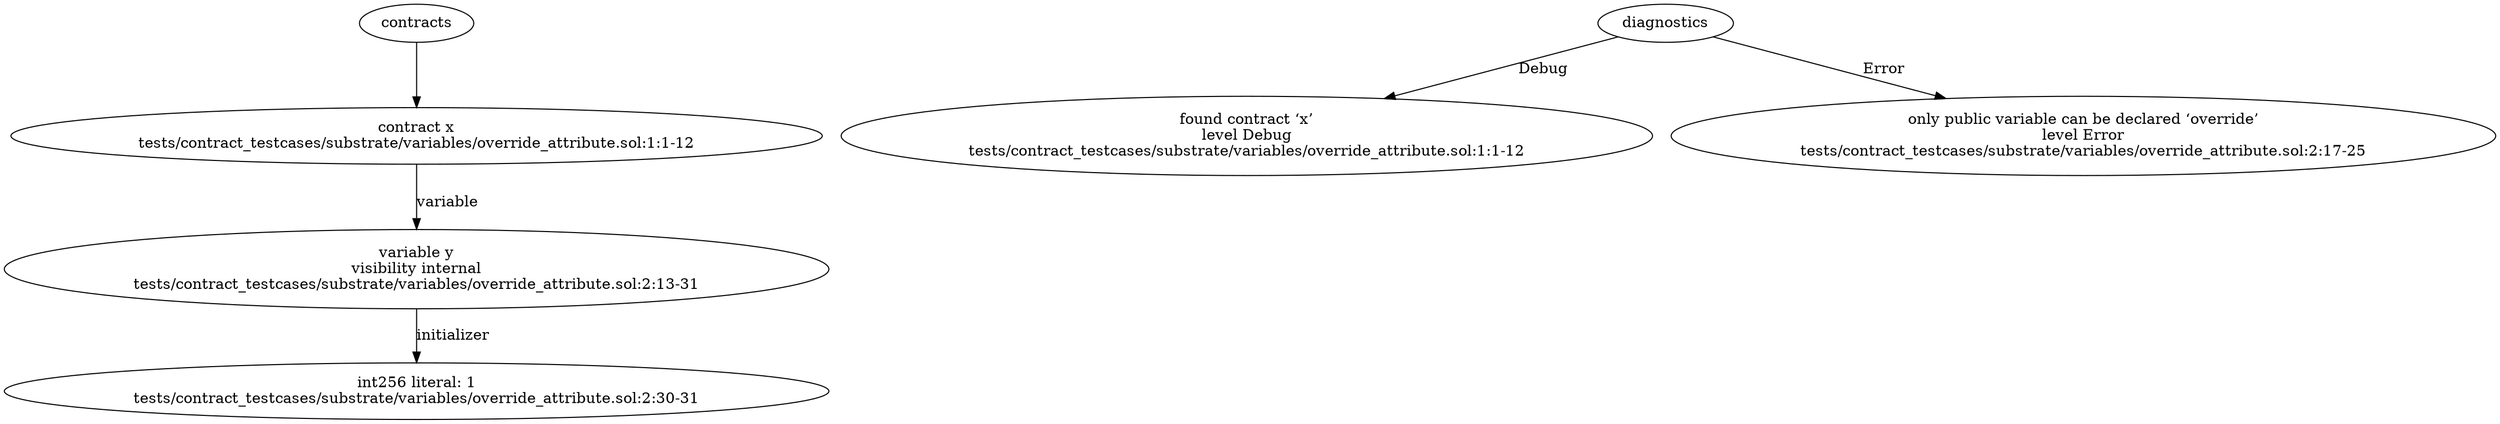 strict digraph "tests/contract_testcases/substrate/variables/override_attribute.sol" {
	contract [label="contract x\ntests/contract_testcases/substrate/variables/override_attribute.sol:1:1-12"]
	var [label="variable y\nvisibility internal\ntests/contract_testcases/substrate/variables/override_attribute.sol:2:13-31"]
	number_literal [label="int256 literal: 1\ntests/contract_testcases/substrate/variables/override_attribute.sol:2:30-31"]
	diagnostic [label="found contract ‘x’\nlevel Debug\ntests/contract_testcases/substrate/variables/override_attribute.sol:1:1-12"]
	diagnostic_7 [label="only public variable can be declared ‘override’\nlevel Error\ntests/contract_testcases/substrate/variables/override_attribute.sol:2:17-25"]
	contracts -> contract
	contract -> var [label="variable"]
	var -> number_literal [label="initializer"]
	diagnostics -> diagnostic [label="Debug"]
	diagnostics -> diagnostic_7 [label="Error"]
}
